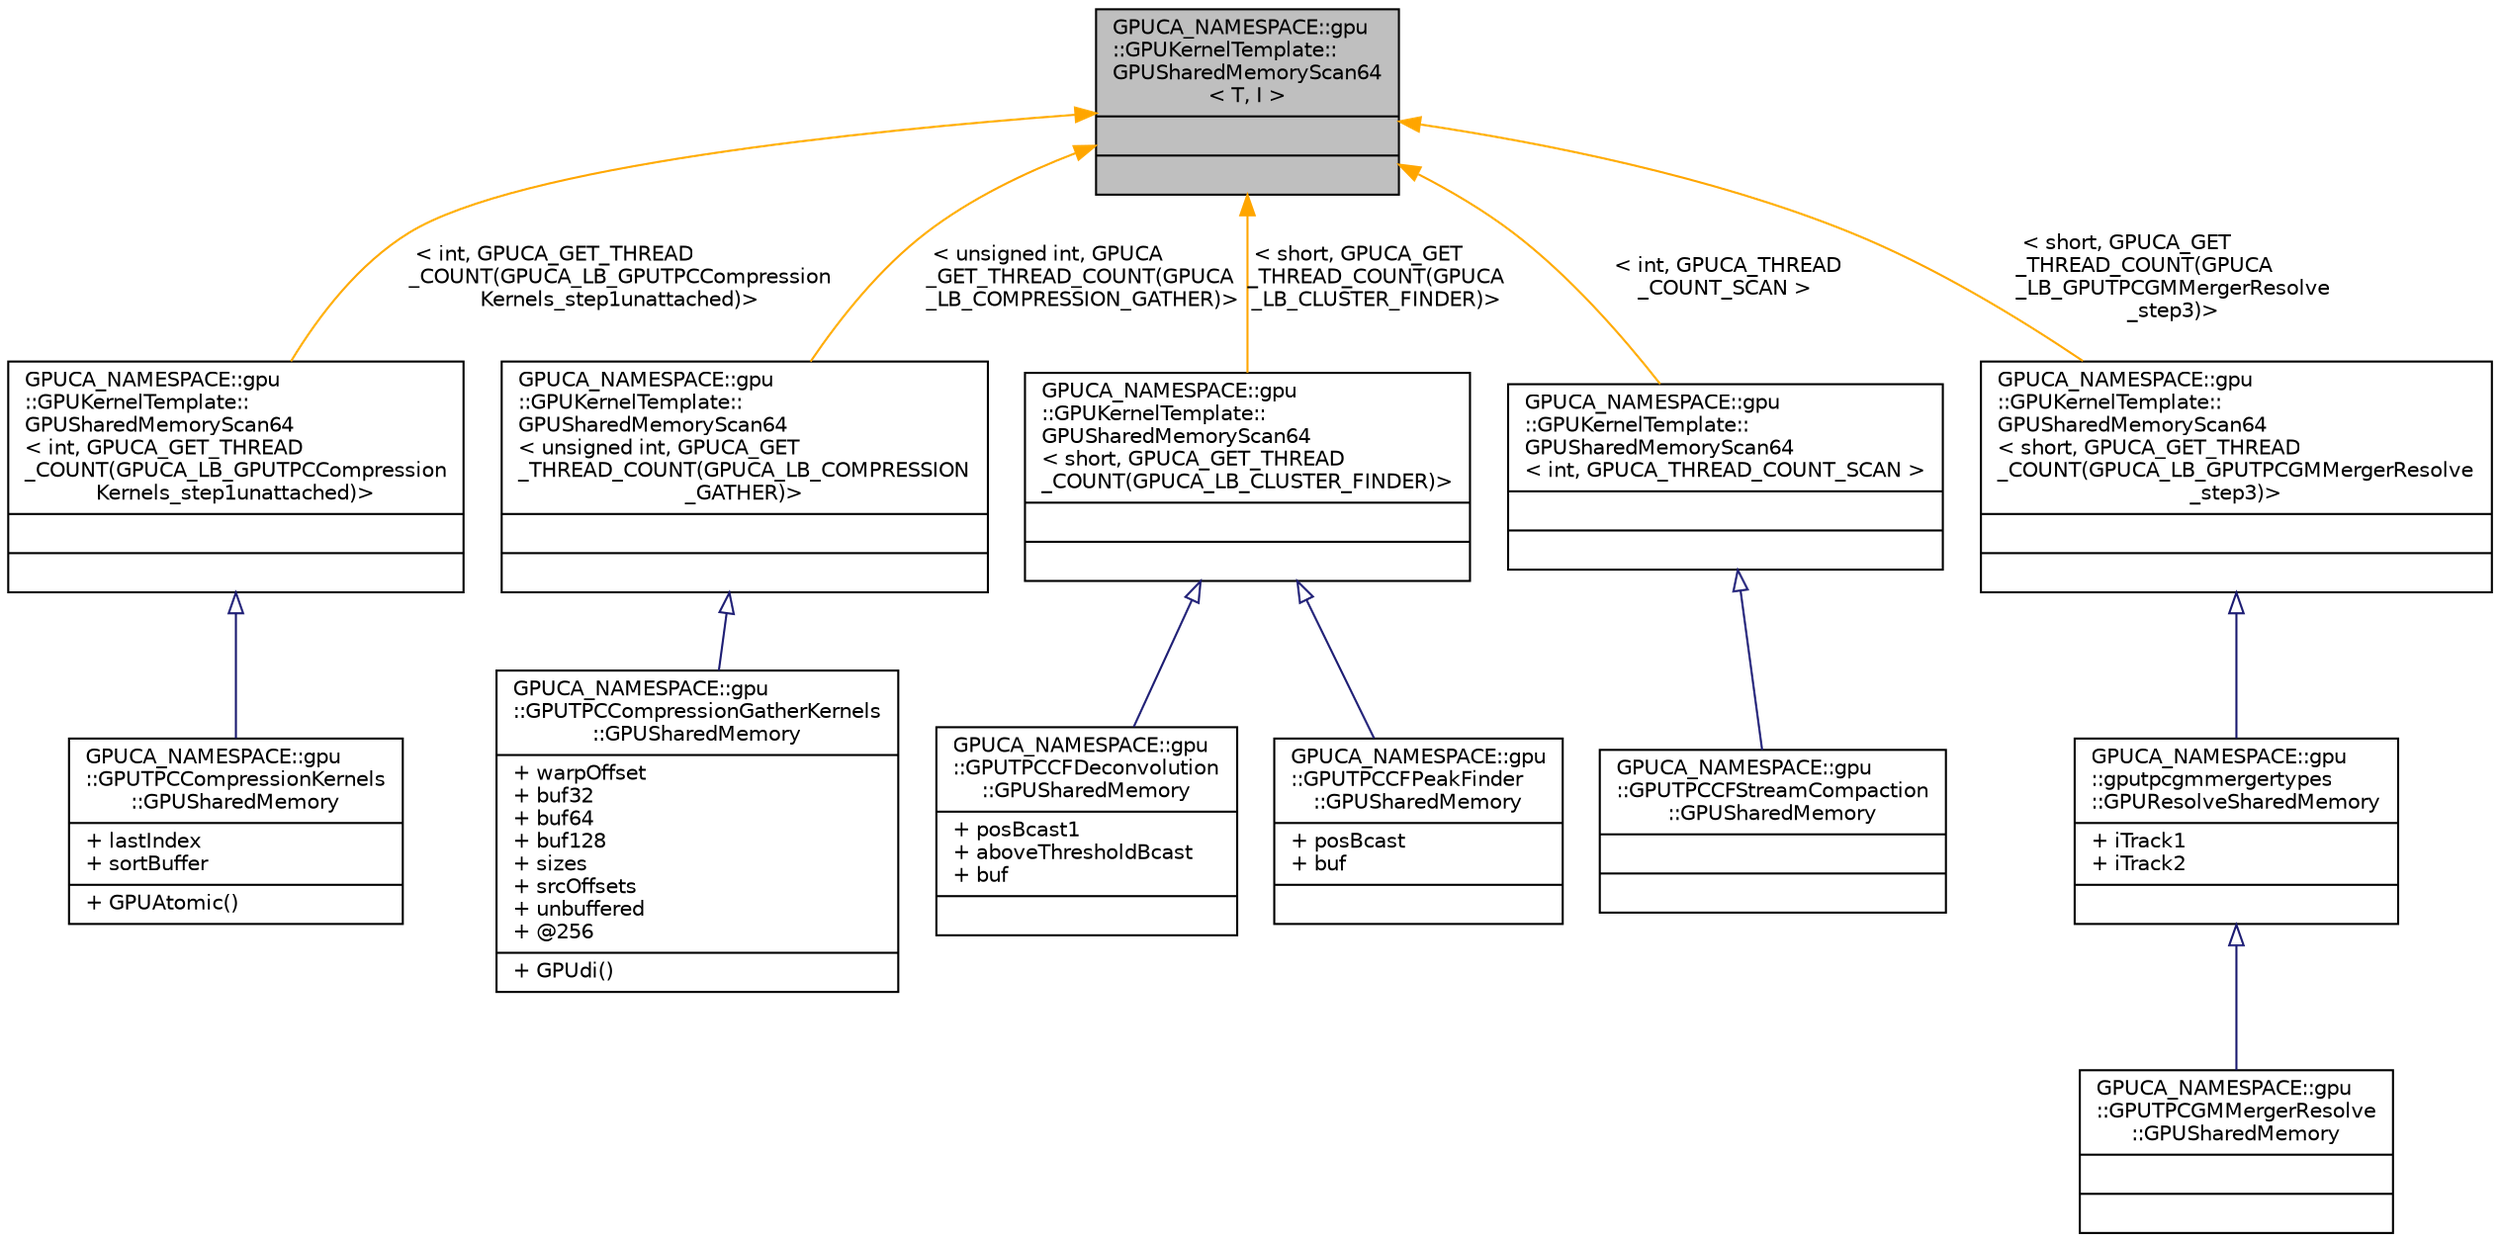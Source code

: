 digraph "GPUCA_NAMESPACE::gpu::GPUKernelTemplate::GPUSharedMemoryScan64&lt; T, I &gt;"
{
 // INTERACTIVE_SVG=YES
  bgcolor="transparent";
  edge [fontname="Helvetica",fontsize="10",labelfontname="Helvetica",labelfontsize="10"];
  node [fontname="Helvetica",fontsize="10",shape=record];
  Node0 [label="{GPUCA_NAMESPACE::gpu\l::GPUKernelTemplate::\lGPUSharedMemoryScan64\l\< T, I \>\n||}",height=0.2,width=0.4,color="black", fillcolor="grey75", style="filled", fontcolor="black"];
  Node0 -> Node1 [dir="back",color="orange",fontsize="10",style="solid",label=" \< int, GPUCA_GET_THREAD\l_COUNT(GPUCA_LB_GPUTPCCompression\lKernels_step1unattached)\>" ,fontname="Helvetica"];
  Node1 [label="{GPUCA_NAMESPACE::gpu\l::GPUKernelTemplate::\lGPUSharedMemoryScan64\l\< int, GPUCA_GET_THREAD\l_COUNT(GPUCA_LB_GPUTPCCompression\lKernels_step1unattached)\>\n||}",height=0.2,width=0.4,color="black",URL="$dd/deb/structGPUCA__NAMESPACE_1_1gpu_1_1GPUKernelTemplate_1_1GPUSharedMemoryScan64.html"];
  Node1 -> Node2 [dir="back",color="midnightblue",fontsize="10",style="solid",arrowtail="onormal",fontname="Helvetica"];
  Node2 [label="{GPUCA_NAMESPACE::gpu\l::GPUTPCCompressionKernels\l::GPUSharedMemory\n|+ lastIndex\l+ sortBuffer\l|+ GPUAtomic()\l}",height=0.2,width=0.4,color="black",URL="$d6/d7b/structGPUCA__NAMESPACE_1_1gpu_1_1GPUTPCCompressionKernels_1_1GPUSharedMemory.html"];
  Node0 -> Node3 [dir="back",color="orange",fontsize="10",style="solid",label=" \< unsigned int, GPUCA\l_GET_THREAD_COUNT(GPUCA\l_LB_COMPRESSION_GATHER)\>" ,fontname="Helvetica"];
  Node3 [label="{GPUCA_NAMESPACE::gpu\l::GPUKernelTemplate::\lGPUSharedMemoryScan64\l\< unsigned int, GPUCA_GET\l_THREAD_COUNT(GPUCA_LB_COMPRESSION\l_GATHER)\>\n||}",height=0.2,width=0.4,color="black",URL="$dd/deb/structGPUCA__NAMESPACE_1_1gpu_1_1GPUKernelTemplate_1_1GPUSharedMemoryScan64.html"];
  Node3 -> Node4 [dir="back",color="midnightblue",fontsize="10",style="solid",arrowtail="onormal",fontname="Helvetica"];
  Node4 [label="{GPUCA_NAMESPACE::gpu\l::GPUTPCCompressionGatherKernels\l::GPUSharedMemory\n|+ warpOffset\l+ buf32\l+ buf64\l+ buf128\l+ sizes\l+ srcOffsets\l+ unbuffered\l+ @256\l|+ GPUdi()\l}",height=0.2,width=0.4,color="black",URL="$d5/da1/structGPUCA__NAMESPACE_1_1gpu_1_1GPUTPCCompressionGatherKernels_1_1GPUSharedMemory.html"];
  Node0 -> Node5 [dir="back",color="orange",fontsize="10",style="solid",label=" \< short, GPUCA_GET\l_THREAD_COUNT(GPUCA\l_LB_CLUSTER_FINDER)\>" ,fontname="Helvetica"];
  Node5 [label="{GPUCA_NAMESPACE::gpu\l::GPUKernelTemplate::\lGPUSharedMemoryScan64\l\< short, GPUCA_GET_THREAD\l_COUNT(GPUCA_LB_CLUSTER_FINDER)\>\n||}",height=0.2,width=0.4,color="black",URL="$dd/deb/structGPUCA__NAMESPACE_1_1gpu_1_1GPUKernelTemplate_1_1GPUSharedMemoryScan64.html"];
  Node5 -> Node6 [dir="back",color="midnightblue",fontsize="10",style="solid",arrowtail="onormal",fontname="Helvetica"];
  Node6 [label="{GPUCA_NAMESPACE::gpu\l::GPUTPCCFDeconvolution\l::GPUSharedMemory\n|+ posBcast1\l+ aboveThresholdBcast\l+ buf\l|}",height=0.2,width=0.4,color="black",URL="$df/d1b/structGPUCA__NAMESPACE_1_1gpu_1_1GPUTPCCFDeconvolution_1_1GPUSharedMemory.html"];
  Node5 -> Node7 [dir="back",color="midnightblue",fontsize="10",style="solid",arrowtail="onormal",fontname="Helvetica"];
  Node7 [label="{GPUCA_NAMESPACE::gpu\l::GPUTPCCFPeakFinder\l::GPUSharedMemory\n|+ posBcast\l+ buf\l|}",height=0.2,width=0.4,color="black",URL="$da/d54/structGPUCA__NAMESPACE_1_1gpu_1_1GPUTPCCFPeakFinder_1_1GPUSharedMemory.html"];
  Node0 -> Node8 [dir="back",color="orange",fontsize="10",style="solid",label=" \< int, GPUCA_THREAD\l_COUNT_SCAN \>" ,fontname="Helvetica"];
  Node8 [label="{GPUCA_NAMESPACE::gpu\l::GPUKernelTemplate::\lGPUSharedMemoryScan64\l\< int, GPUCA_THREAD_COUNT_SCAN \>\n||}",height=0.2,width=0.4,color="black",URL="$dd/deb/structGPUCA__NAMESPACE_1_1gpu_1_1GPUKernelTemplate_1_1GPUSharedMemoryScan64.html"];
  Node8 -> Node9 [dir="back",color="midnightblue",fontsize="10",style="solid",arrowtail="onormal",fontname="Helvetica"];
  Node9 [label="{GPUCA_NAMESPACE::gpu\l::GPUTPCCFStreamCompaction\l::GPUSharedMemory\n||}",height=0.2,width=0.4,color="black",URL="$d4/d5e/structGPUCA__NAMESPACE_1_1gpu_1_1GPUTPCCFStreamCompaction_1_1GPUSharedMemory.html"];
  Node0 -> Node10 [dir="back",color="orange",fontsize="10",style="solid",label=" \< short, GPUCA_GET\l_THREAD_COUNT(GPUCA\l_LB_GPUTPCGMMergerResolve\l_step3)\>" ,fontname="Helvetica"];
  Node10 [label="{GPUCA_NAMESPACE::gpu\l::GPUKernelTemplate::\lGPUSharedMemoryScan64\l\< short, GPUCA_GET_THREAD\l_COUNT(GPUCA_LB_GPUTPCGMMergerResolve\l_step3)\>\n||}",height=0.2,width=0.4,color="black",URL="$dd/deb/structGPUCA__NAMESPACE_1_1gpu_1_1GPUKernelTemplate_1_1GPUSharedMemoryScan64.html"];
  Node10 -> Node11 [dir="back",color="midnightblue",fontsize="10",style="solid",arrowtail="onormal",fontname="Helvetica"];
  Node11 [label="{GPUCA_NAMESPACE::gpu\l::gputpcgmmergertypes\l::GPUResolveSharedMemory\n|+ iTrack1\l+ iTrack2\l|}",height=0.2,width=0.4,color="black",URL="$da/da4/structGPUCA__NAMESPACE_1_1gpu_1_1gputpcgmmergertypes_1_1GPUResolveSharedMemory.html"];
  Node11 -> Node12 [dir="back",color="midnightblue",fontsize="10",style="solid",arrowtail="onormal",fontname="Helvetica"];
  Node12 [label="{GPUCA_NAMESPACE::gpu\l::GPUTPCGMMergerResolve\l::GPUSharedMemory\n||}",height=0.2,width=0.4,color="black",URL="$d9/d11/structGPUCA__NAMESPACE_1_1gpu_1_1GPUTPCGMMergerResolve_1_1GPUSharedMemory.html"];
}

